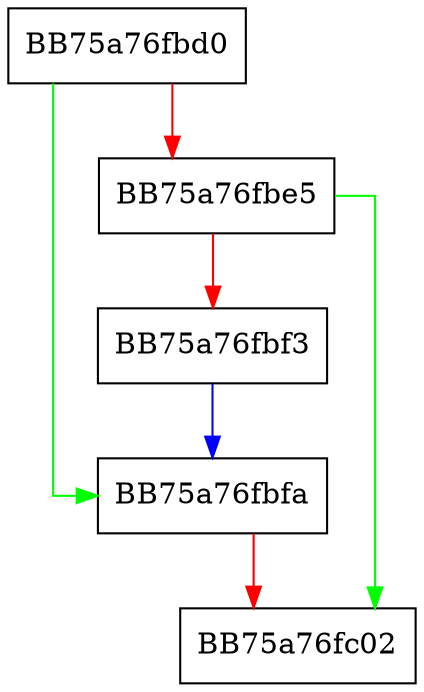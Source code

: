digraph NdrServerCall2 {
  node [shape="box"];
  graph [splines=ortho];
  BB75a76fbd0 -> BB75a76fbfa [color="green"];
  BB75a76fbd0 -> BB75a76fbe5 [color="red"];
  BB75a76fbe5 -> BB75a76fc02 [color="green"];
  BB75a76fbe5 -> BB75a76fbf3 [color="red"];
  BB75a76fbf3 -> BB75a76fbfa [color="blue"];
  BB75a76fbfa -> BB75a76fc02 [color="red"];
}